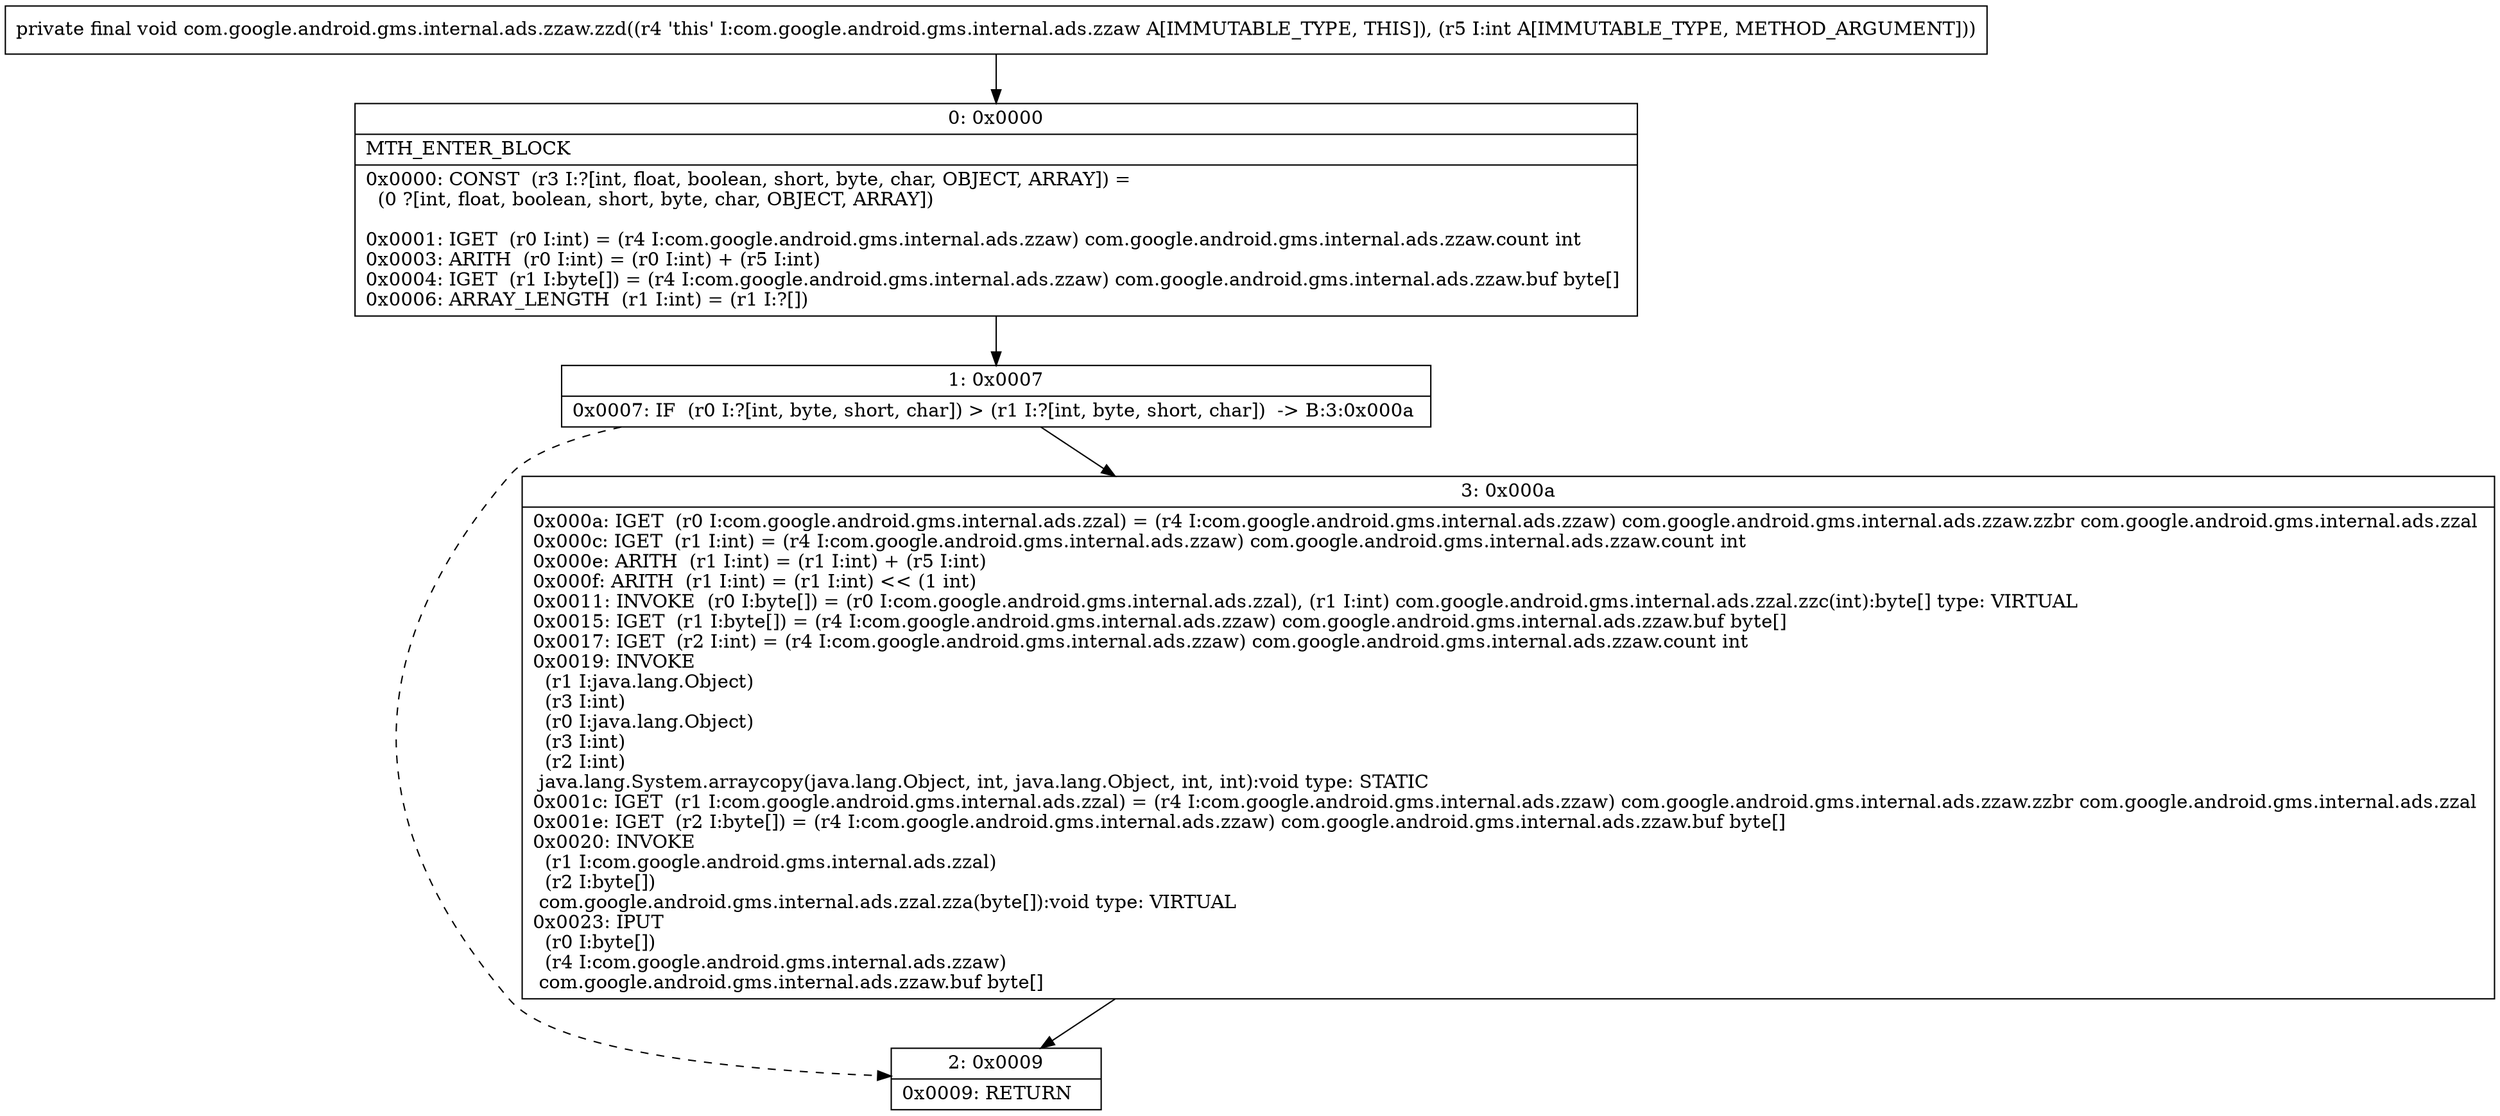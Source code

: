 digraph "CFG forcom.google.android.gms.internal.ads.zzaw.zzd(I)V" {
Node_0 [shape=record,label="{0\:\ 0x0000|MTH_ENTER_BLOCK\l|0x0000: CONST  (r3 I:?[int, float, boolean, short, byte, char, OBJECT, ARRAY]) = \l  (0 ?[int, float, boolean, short, byte, char, OBJECT, ARRAY])\l \l0x0001: IGET  (r0 I:int) = (r4 I:com.google.android.gms.internal.ads.zzaw) com.google.android.gms.internal.ads.zzaw.count int \l0x0003: ARITH  (r0 I:int) = (r0 I:int) + (r5 I:int) \l0x0004: IGET  (r1 I:byte[]) = (r4 I:com.google.android.gms.internal.ads.zzaw) com.google.android.gms.internal.ads.zzaw.buf byte[] \l0x0006: ARRAY_LENGTH  (r1 I:int) = (r1 I:?[]) \l}"];
Node_1 [shape=record,label="{1\:\ 0x0007|0x0007: IF  (r0 I:?[int, byte, short, char]) \> (r1 I:?[int, byte, short, char])  \-\> B:3:0x000a \l}"];
Node_2 [shape=record,label="{2\:\ 0x0009|0x0009: RETURN   \l}"];
Node_3 [shape=record,label="{3\:\ 0x000a|0x000a: IGET  (r0 I:com.google.android.gms.internal.ads.zzal) = (r4 I:com.google.android.gms.internal.ads.zzaw) com.google.android.gms.internal.ads.zzaw.zzbr com.google.android.gms.internal.ads.zzal \l0x000c: IGET  (r1 I:int) = (r4 I:com.google.android.gms.internal.ads.zzaw) com.google.android.gms.internal.ads.zzaw.count int \l0x000e: ARITH  (r1 I:int) = (r1 I:int) + (r5 I:int) \l0x000f: ARITH  (r1 I:int) = (r1 I:int) \<\< (1 int) \l0x0011: INVOKE  (r0 I:byte[]) = (r0 I:com.google.android.gms.internal.ads.zzal), (r1 I:int) com.google.android.gms.internal.ads.zzal.zzc(int):byte[] type: VIRTUAL \l0x0015: IGET  (r1 I:byte[]) = (r4 I:com.google.android.gms.internal.ads.zzaw) com.google.android.gms.internal.ads.zzaw.buf byte[] \l0x0017: IGET  (r2 I:int) = (r4 I:com.google.android.gms.internal.ads.zzaw) com.google.android.gms.internal.ads.zzaw.count int \l0x0019: INVOKE  \l  (r1 I:java.lang.Object)\l  (r3 I:int)\l  (r0 I:java.lang.Object)\l  (r3 I:int)\l  (r2 I:int)\l java.lang.System.arraycopy(java.lang.Object, int, java.lang.Object, int, int):void type: STATIC \l0x001c: IGET  (r1 I:com.google.android.gms.internal.ads.zzal) = (r4 I:com.google.android.gms.internal.ads.zzaw) com.google.android.gms.internal.ads.zzaw.zzbr com.google.android.gms.internal.ads.zzal \l0x001e: IGET  (r2 I:byte[]) = (r4 I:com.google.android.gms.internal.ads.zzaw) com.google.android.gms.internal.ads.zzaw.buf byte[] \l0x0020: INVOKE  \l  (r1 I:com.google.android.gms.internal.ads.zzal)\l  (r2 I:byte[])\l com.google.android.gms.internal.ads.zzal.zza(byte[]):void type: VIRTUAL \l0x0023: IPUT  \l  (r0 I:byte[])\l  (r4 I:com.google.android.gms.internal.ads.zzaw)\l com.google.android.gms.internal.ads.zzaw.buf byte[] \l}"];
MethodNode[shape=record,label="{private final void com.google.android.gms.internal.ads.zzaw.zzd((r4 'this' I:com.google.android.gms.internal.ads.zzaw A[IMMUTABLE_TYPE, THIS]), (r5 I:int A[IMMUTABLE_TYPE, METHOD_ARGUMENT])) }"];
MethodNode -> Node_0;
Node_0 -> Node_1;
Node_1 -> Node_2[style=dashed];
Node_1 -> Node_3;
Node_3 -> Node_2;
}


